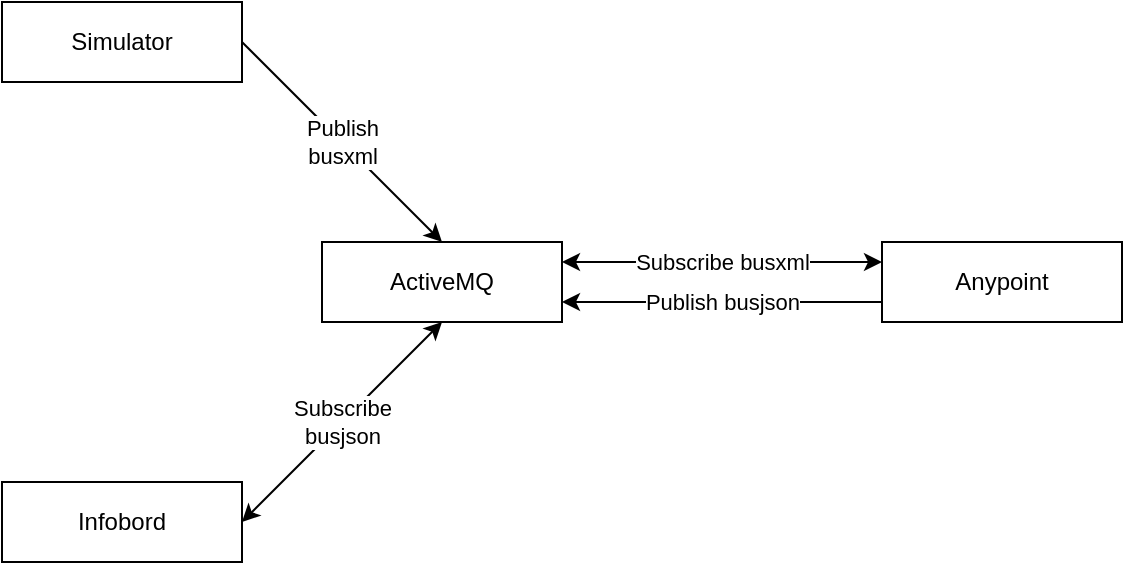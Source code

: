 <mxfile version="16.1.4" type="device"><diagram id="w9Bj10bmy8ItSvBbXZaW" name="Page-1"><mxGraphModel dx="1422" dy="737" grid="1" gridSize="10" guides="1" tooltips="1" connect="1" arrows="1" fold="1" page="1" pageScale="1" pageWidth="850" pageHeight="1100" math="0" shadow="0"><root><mxCell id="0"/><mxCell id="1" parent="0"/><mxCell id="9ZYmNsPrmkbRvzknQoaI-1" value="ActiveMQ" style="rounded=0;whiteSpace=wrap;html=1;" vertex="1" parent="1"><mxGeometry x="280" y="280" width="120" height="40" as="geometry"/></mxCell><mxCell id="9ZYmNsPrmkbRvzknQoaI-2" value="Simulator" style="rounded=0;whiteSpace=wrap;html=1;" vertex="1" parent="1"><mxGeometry x="120" y="160" width="120" height="40" as="geometry"/></mxCell><mxCell id="9ZYmNsPrmkbRvzknQoaI-3" value="Infobord" style="rounded=0;whiteSpace=wrap;html=1;" vertex="1" parent="1"><mxGeometry x="120" y="400" width="120" height="40" as="geometry"/></mxCell><mxCell id="9ZYmNsPrmkbRvzknQoaI-10" value="Subscribe busxml" style="edgeStyle=orthogonalEdgeStyle;rounded=0;orthogonalLoop=1;jettySize=auto;html=1;exitX=0;exitY=0.25;exitDx=0;exitDy=0;entryX=1;entryY=0.25;entryDx=0;entryDy=0;startArrow=classic;startFill=1;" edge="1" parent="1" source="9ZYmNsPrmkbRvzknQoaI-4" target="9ZYmNsPrmkbRvzknQoaI-1"><mxGeometry relative="1" as="geometry"/></mxCell><mxCell id="9ZYmNsPrmkbRvzknQoaI-11" value="Publish busjson" style="edgeStyle=orthogonalEdgeStyle;rounded=0;orthogonalLoop=1;jettySize=auto;html=1;exitX=0;exitY=0.75;exitDx=0;exitDy=0;entryX=1;entryY=0.75;entryDx=0;entryDy=0;" edge="1" parent="1" source="9ZYmNsPrmkbRvzknQoaI-4" target="9ZYmNsPrmkbRvzknQoaI-1"><mxGeometry relative="1" as="geometry"/></mxCell><mxCell id="9ZYmNsPrmkbRvzknQoaI-4" value="Anypoint" style="rounded=0;whiteSpace=wrap;html=1;" vertex="1" parent="1"><mxGeometry x="560" y="280" width="120" height="40" as="geometry"/></mxCell><mxCell id="9ZYmNsPrmkbRvzknQoaI-7" value="Publish&lt;br&gt;busxml" style="endArrow=classic;html=1;rounded=0;exitX=1;exitY=0.5;exitDx=0;exitDy=0;entryX=0.5;entryY=0;entryDx=0;entryDy=0;" edge="1" parent="1" source="9ZYmNsPrmkbRvzknQoaI-2" target="9ZYmNsPrmkbRvzknQoaI-1"><mxGeometry width="50" height="50" relative="1" as="geometry"><mxPoint x="420" y="160" as="sourcePoint"/><mxPoint x="470" y="110" as="targetPoint"/></mxGeometry></mxCell><mxCell id="9ZYmNsPrmkbRvzknQoaI-13" value="Subscribe &lt;br&gt;busjson" style="endArrow=classic;html=1;rounded=0;exitX=1;exitY=0.5;exitDx=0;exitDy=0;entryX=0.5;entryY=1;entryDx=0;entryDy=0;startArrow=classic;startFill=1;" edge="1" parent="1" source="9ZYmNsPrmkbRvzknQoaI-3" target="9ZYmNsPrmkbRvzknQoaI-1"><mxGeometry width="50" height="50" relative="1" as="geometry"><mxPoint x="470" y="470" as="sourcePoint"/><mxPoint x="520" y="420" as="targetPoint"/></mxGeometry></mxCell></root></mxGraphModel></diagram></mxfile>
